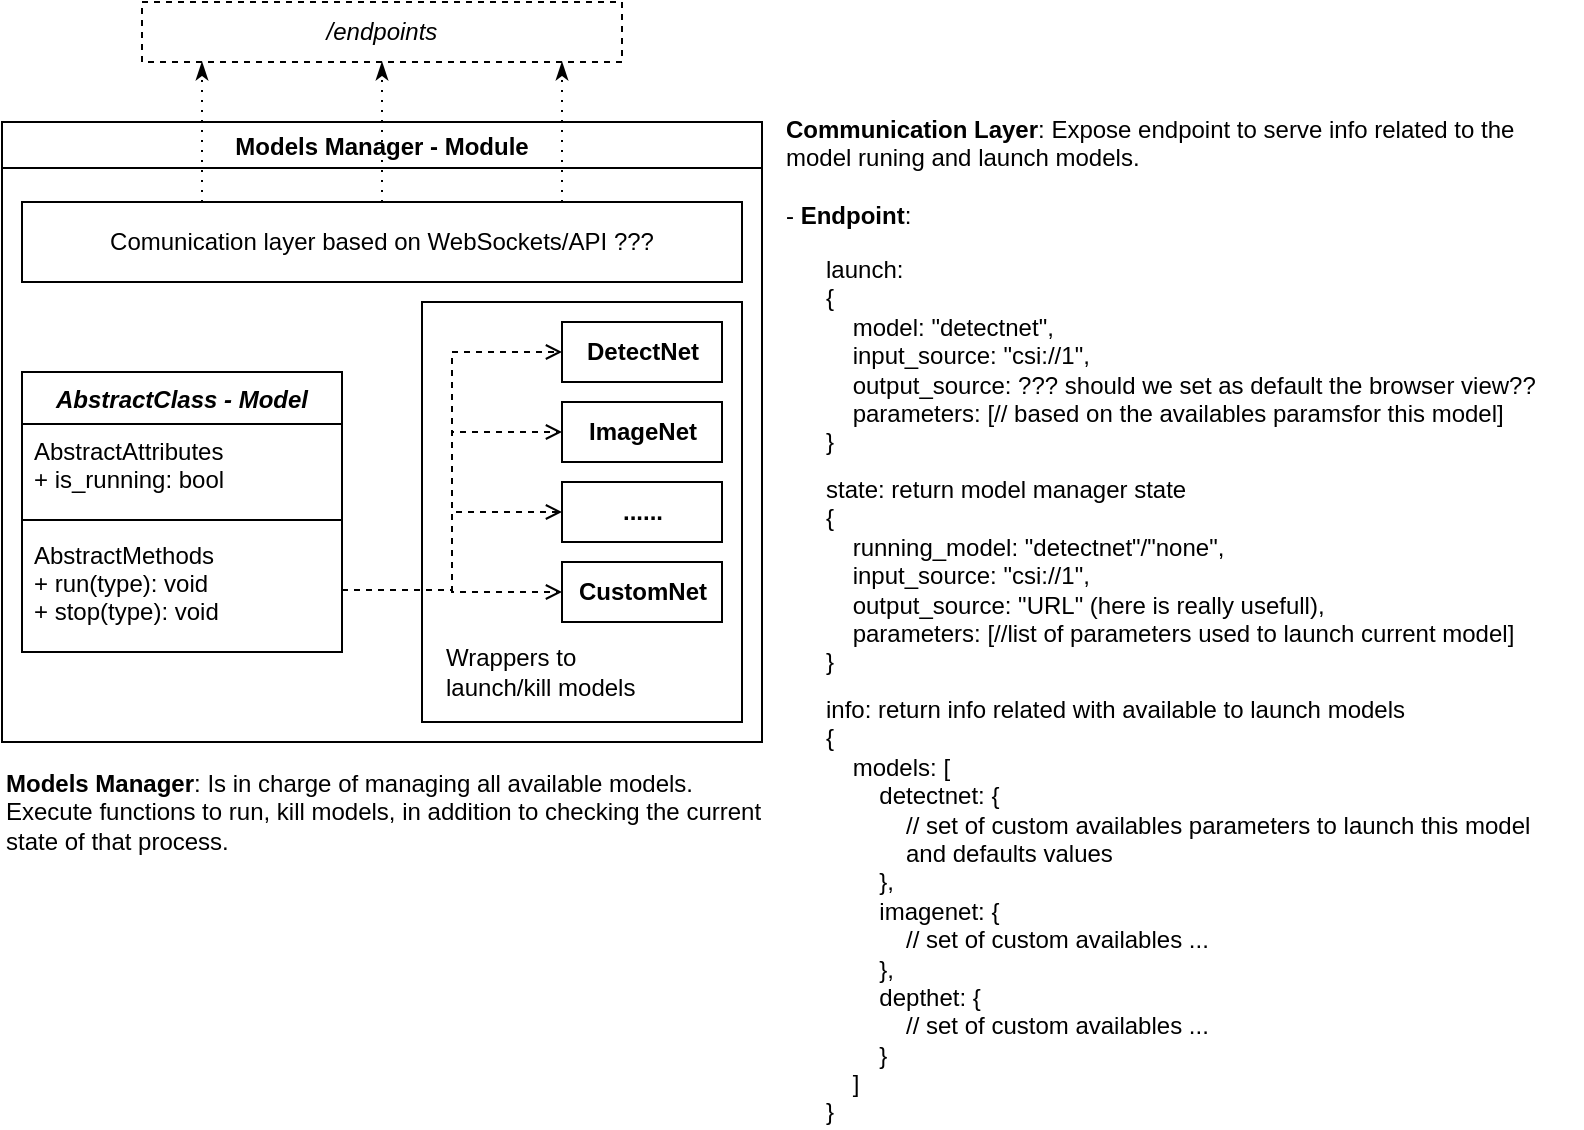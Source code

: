 <mxfile version="20.2.3" type="device"><diagram id="UHXCo4nc-HigxP2_k9pX" name="models-manager"><mxGraphModel dx="1165" dy="717" grid="1" gridSize="10" guides="1" tooltips="1" connect="1" arrows="1" fold="1" page="1" pageScale="1" pageWidth="850" pageHeight="1100" math="0" shadow="0"><root><mxCell id="0"/><mxCell id="1" parent="0"/><mxCell id="6_DXkgQ6MM8ui7wtqTm4-14" value="Models Manager - Module" style="swimlane;startSize=23;" vertex="1" parent="1"><mxGeometry x="40" y="100" width="380" height="310" as="geometry"/></mxCell><mxCell id="6_DXkgQ6MM8ui7wtqTm4-1" value="AbstractClass - Model" style="swimlane;fontStyle=3;align=center;verticalAlign=top;childLayout=stackLayout;horizontal=1;startSize=26;horizontalStack=0;resizeParent=1;resizeParentMax=0;resizeLast=0;collapsible=1;marginBottom=0;" vertex="1" parent="6_DXkgQ6MM8ui7wtqTm4-14"><mxGeometry x="10" y="125" width="160" height="140" as="geometry"><mxRectangle x="250" y="290" width="170" height="30" as="alternateBounds"/></mxGeometry></mxCell><mxCell id="6_DXkgQ6MM8ui7wtqTm4-2" value="AbstractAttributes&#10;+ is_running: bool" style="text;strokeColor=none;fillColor=none;align=left;verticalAlign=top;spacingLeft=4;spacingRight=4;overflow=hidden;rotatable=0;points=[[0,0.5],[1,0.5]];portConstraint=eastwest;fontStyle=0" vertex="1" parent="6_DXkgQ6MM8ui7wtqTm4-1"><mxGeometry y="26" width="160" height="44" as="geometry"/></mxCell><mxCell id="6_DXkgQ6MM8ui7wtqTm4-3" value="" style="line;strokeWidth=1;fillColor=none;align=left;verticalAlign=middle;spacingTop=-1;spacingLeft=3;spacingRight=3;rotatable=0;labelPosition=right;points=[];portConstraint=eastwest;" vertex="1" parent="6_DXkgQ6MM8ui7wtqTm4-1"><mxGeometry y="70" width="160" height="8" as="geometry"/></mxCell><mxCell id="6_DXkgQ6MM8ui7wtqTm4-4" value="AbstractMethods&#10;+ run(type): void&#10;+ stop(type): void" style="text;strokeColor=none;fillColor=none;align=left;verticalAlign=top;spacingLeft=4;spacingRight=4;overflow=hidden;rotatable=0;points=[[0,0.5],[1,0.5]];portConstraint=eastwest;" vertex="1" parent="6_DXkgQ6MM8ui7wtqTm4-1"><mxGeometry y="78" width="160" height="62" as="geometry"/></mxCell><mxCell id="6_DXkgQ6MM8ui7wtqTm4-19" value="DetectNet" style="html=1;fontStyle=1" vertex="1" parent="6_DXkgQ6MM8ui7wtqTm4-14"><mxGeometry x="280" y="100" width="80" height="30" as="geometry"/></mxCell><mxCell id="6_DXkgQ6MM8ui7wtqTm4-22" value="ImageNet" style="html=1;fontStyle=1" vertex="1" parent="6_DXkgQ6MM8ui7wtqTm4-14"><mxGeometry x="280" y="140" width="80" height="30" as="geometry"/></mxCell><mxCell id="6_DXkgQ6MM8ui7wtqTm4-23" value="CustomNet" style="html=1;fontStyle=1" vertex="1" parent="6_DXkgQ6MM8ui7wtqTm4-14"><mxGeometry x="280" y="220" width="80" height="30" as="geometry"/></mxCell><mxCell id="6_DXkgQ6MM8ui7wtqTm4-24" value="......" style="html=1;fontStyle=1" vertex="1" parent="6_DXkgQ6MM8ui7wtqTm4-14"><mxGeometry x="280" y="180" width="80" height="30" as="geometry"/></mxCell><mxCell id="6_DXkgQ6MM8ui7wtqTm4-26" style="edgeStyle=orthogonalEdgeStyle;rounded=0;orthogonalLoop=1;jettySize=auto;html=1;exitX=1;exitY=0.5;exitDx=0;exitDy=0;entryX=0;entryY=0.5;entryDx=0;entryDy=0;dashed=1;endArrow=open;endFill=0;strokeWidth=1;" edge="1" parent="6_DXkgQ6MM8ui7wtqTm4-14" source="6_DXkgQ6MM8ui7wtqTm4-4" target="6_DXkgQ6MM8ui7wtqTm4-22"><mxGeometry relative="1" as="geometry"/></mxCell><mxCell id="6_DXkgQ6MM8ui7wtqTm4-27" style="edgeStyle=orthogonalEdgeStyle;rounded=0;orthogonalLoop=1;jettySize=auto;html=1;exitX=1;exitY=0.5;exitDx=0;exitDy=0;entryX=0;entryY=0.5;entryDx=0;entryDy=0;dashed=1;endArrow=open;endFill=0;strokeWidth=1;" edge="1" parent="6_DXkgQ6MM8ui7wtqTm4-14" source="6_DXkgQ6MM8ui7wtqTm4-4" target="6_DXkgQ6MM8ui7wtqTm4-24"><mxGeometry relative="1" as="geometry"/></mxCell><mxCell id="6_DXkgQ6MM8ui7wtqTm4-28" style="edgeStyle=orthogonalEdgeStyle;rounded=0;orthogonalLoop=1;jettySize=auto;html=1;exitX=1;exitY=0.5;exitDx=0;exitDy=0;entryX=0;entryY=0.5;entryDx=0;entryDy=0;dashed=1;endArrow=open;endFill=0;strokeWidth=1;" edge="1" parent="6_DXkgQ6MM8ui7wtqTm4-14" source="6_DXkgQ6MM8ui7wtqTm4-4" target="6_DXkgQ6MM8ui7wtqTm4-23"><mxGeometry relative="1" as="geometry"/></mxCell><mxCell id="6_DXkgQ6MM8ui7wtqTm4-30" style="edgeStyle=orthogonalEdgeStyle;rounded=0;orthogonalLoop=1;jettySize=auto;html=1;exitX=1;exitY=0.5;exitDx=0;exitDy=0;entryX=0;entryY=0.5;entryDx=0;entryDy=0;dashed=1;endArrow=open;endFill=0;strokeWidth=1;" edge="1" parent="6_DXkgQ6MM8ui7wtqTm4-14" source="6_DXkgQ6MM8ui7wtqTm4-4" target="6_DXkgQ6MM8ui7wtqTm4-19"><mxGeometry relative="1" as="geometry"/></mxCell><mxCell id="6_DXkgQ6MM8ui7wtqTm4-31" value="" style="rounded=0;whiteSpace=wrap;html=1;fillColor=none;" vertex="1" parent="6_DXkgQ6MM8ui7wtqTm4-14"><mxGeometry x="210" y="90" width="160" height="210" as="geometry"/></mxCell><mxCell id="6_DXkgQ6MM8ui7wtqTm4-18" value="Wrappers to launch/kill models" style="text;html=1;strokeColor=none;fillColor=none;align=left;verticalAlign=middle;whiteSpace=wrap;rounded=0;" vertex="1" parent="6_DXkgQ6MM8ui7wtqTm4-14"><mxGeometry x="220" y="260" width="120" height="30" as="geometry"/></mxCell><mxCell id="6_DXkgQ6MM8ui7wtqTm4-33" value="Comunication layer based on WebSockets/API ???" style="rounded=0;whiteSpace=wrap;html=1;fillColor=none;" vertex="1" parent="6_DXkgQ6MM8ui7wtqTm4-14"><mxGeometry x="10" y="40" width="360" height="40" as="geometry"/></mxCell><mxCell id="6_DXkgQ6MM8ui7wtqTm4-15" value="&lt;b&gt;Models Manager&lt;/b&gt;: Is in charge of managing all available models. Execute functions to run, kill models, in addition to checking the current state of that process." style="text;html=1;strokeColor=none;fillColor=none;align=left;verticalAlign=middle;whiteSpace=wrap;rounded=0;" vertex="1" parent="1"><mxGeometry x="40" y="420" width="380" height="50" as="geometry"/></mxCell><mxCell id="6_DXkgQ6MM8ui7wtqTm4-36" value="&lt;b&gt;Communication Layer&lt;/b&gt;: Expose endpoint to serve info related to the model runing and launch models.&lt;br&gt;&lt;br&gt;- &lt;b&gt;Endpoint&lt;/b&gt;:" style="text;html=1;strokeColor=none;fillColor=none;align=left;verticalAlign=top;whiteSpace=wrap;rounded=0;" vertex="1" parent="1"><mxGeometry x="430" y="90" width="370" height="70" as="geometry"/></mxCell><mxCell id="6_DXkgQ6MM8ui7wtqTm4-37" value="&#9;launch:&#10;{&#10;&#9;&#9;    model: &quot;detectnet&quot;,&#10;&#9;    input_source: &quot;csi://1&quot;,&#10;&#9;    output_source: ??? should we set as default the browser view??&#10;    parameters: [// based on the availables paramsfor this model]&#10;}" style="text;strokeColor=none;fillColor=none;align=left;verticalAlign=top;rounded=0;whiteSpace=wrap;" vertex="1" parent="1"><mxGeometry x="450" y="160" width="380" height="110" as="geometry"/></mxCell><mxCell id="6_DXkgQ6MM8ui7wtqTm4-38" value="&#9;state: return model manager state&#10;{&#10;&#9;&#9;    running_model: &quot;detectnet&quot;/&quot;none&quot;,&#10;&#9;    input_source: &quot;csi://1&quot;,&#10;&#9;    output_source: &quot;URL&quot; (here is really usefull),&#10;    parameters: [//list of parameters used to launch current model]&#10;}" style="text;strokeColor=none;fillColor=none;align=left;verticalAlign=top;whiteSpace=wrap;rounded=0;" vertex="1" parent="1"><mxGeometry x="450" y="270" width="380" height="110" as="geometry"/></mxCell><mxCell id="6_DXkgQ6MM8ui7wtqTm4-39" value="&#9;info: return info related with available to launch models&#10;{&#10;&#9;&#9;&#9;    models: [&#10;&#9;&#9;&#9;&#9;        detectnet: {&#10;&#9;&#9;&#9;&#9;&#9;&#9;            // set of custom availables parameters to launch this model&#10;            and defaults values&#10;&#9;&#9;&#9;&#9;        },&#10;&#9;&#9;&#9;&#9;        imagenet: {&#10;&#9;&#9;&#9;            // set of custom availables ...&#10;&#9;&#9;&#9;&#9;        },&#10;&#9;&#9;&#9;&#9;        depthet: {&#10;            // set of custom availables ...&#10;        }&#10;&#9;&#9;    ]&#10;}" style="text;strokeColor=none;fillColor=none;align=left;verticalAlign=top;whiteSpace=wrap;rounded=0;textDirection=ltr;" vertex="1" parent="1"><mxGeometry x="450" y="380" width="380" height="220" as="geometry"/></mxCell><mxCell id="6_DXkgQ6MM8ui7wtqTm4-40" style="edgeStyle=orthogonalEdgeStyle;rounded=0;orthogonalLoop=1;jettySize=auto;html=1;exitX=0.25;exitY=0;exitDx=0;exitDy=0;dashed=1;dashPattern=1 4;endArrow=classicThin;endFill=1;strokeWidth=1;" edge="1" parent="1" source="6_DXkgQ6MM8ui7wtqTm4-33"><mxGeometry relative="1" as="geometry"><mxPoint x="140" y="70" as="targetPoint"/></mxGeometry></mxCell><mxCell id="6_DXkgQ6MM8ui7wtqTm4-41" style="edgeStyle=orthogonalEdgeStyle;rounded=0;orthogonalLoop=1;jettySize=auto;html=1;exitX=0.5;exitY=0;exitDx=0;exitDy=0;dashed=1;dashPattern=1 4;endArrow=classicThin;endFill=1;strokeWidth=1;" edge="1" parent="1" source="6_DXkgQ6MM8ui7wtqTm4-33"><mxGeometry relative="1" as="geometry"><mxPoint x="230" y="70" as="targetPoint"/></mxGeometry></mxCell><mxCell id="6_DXkgQ6MM8ui7wtqTm4-42" style="edgeStyle=orthogonalEdgeStyle;rounded=0;orthogonalLoop=1;jettySize=auto;html=1;exitX=0.75;exitY=0;exitDx=0;exitDy=0;dashed=1;dashPattern=1 4;endArrow=classicThin;endFill=1;strokeWidth=1;" edge="1" parent="1" source="6_DXkgQ6MM8ui7wtqTm4-33"><mxGeometry relative="1" as="geometry"><mxPoint x="320" y="70" as="targetPoint"/></mxGeometry></mxCell><mxCell id="6_DXkgQ6MM8ui7wtqTm4-43" value="&lt;i&gt;/endpoints&lt;/i&gt;" style="rounded=0;whiteSpace=wrap;html=1;fillColor=none;dashed=1;" vertex="1" parent="1"><mxGeometry x="110" y="40" width="240" height="30" as="geometry"/></mxCell></root></mxGraphModel></diagram></mxfile>